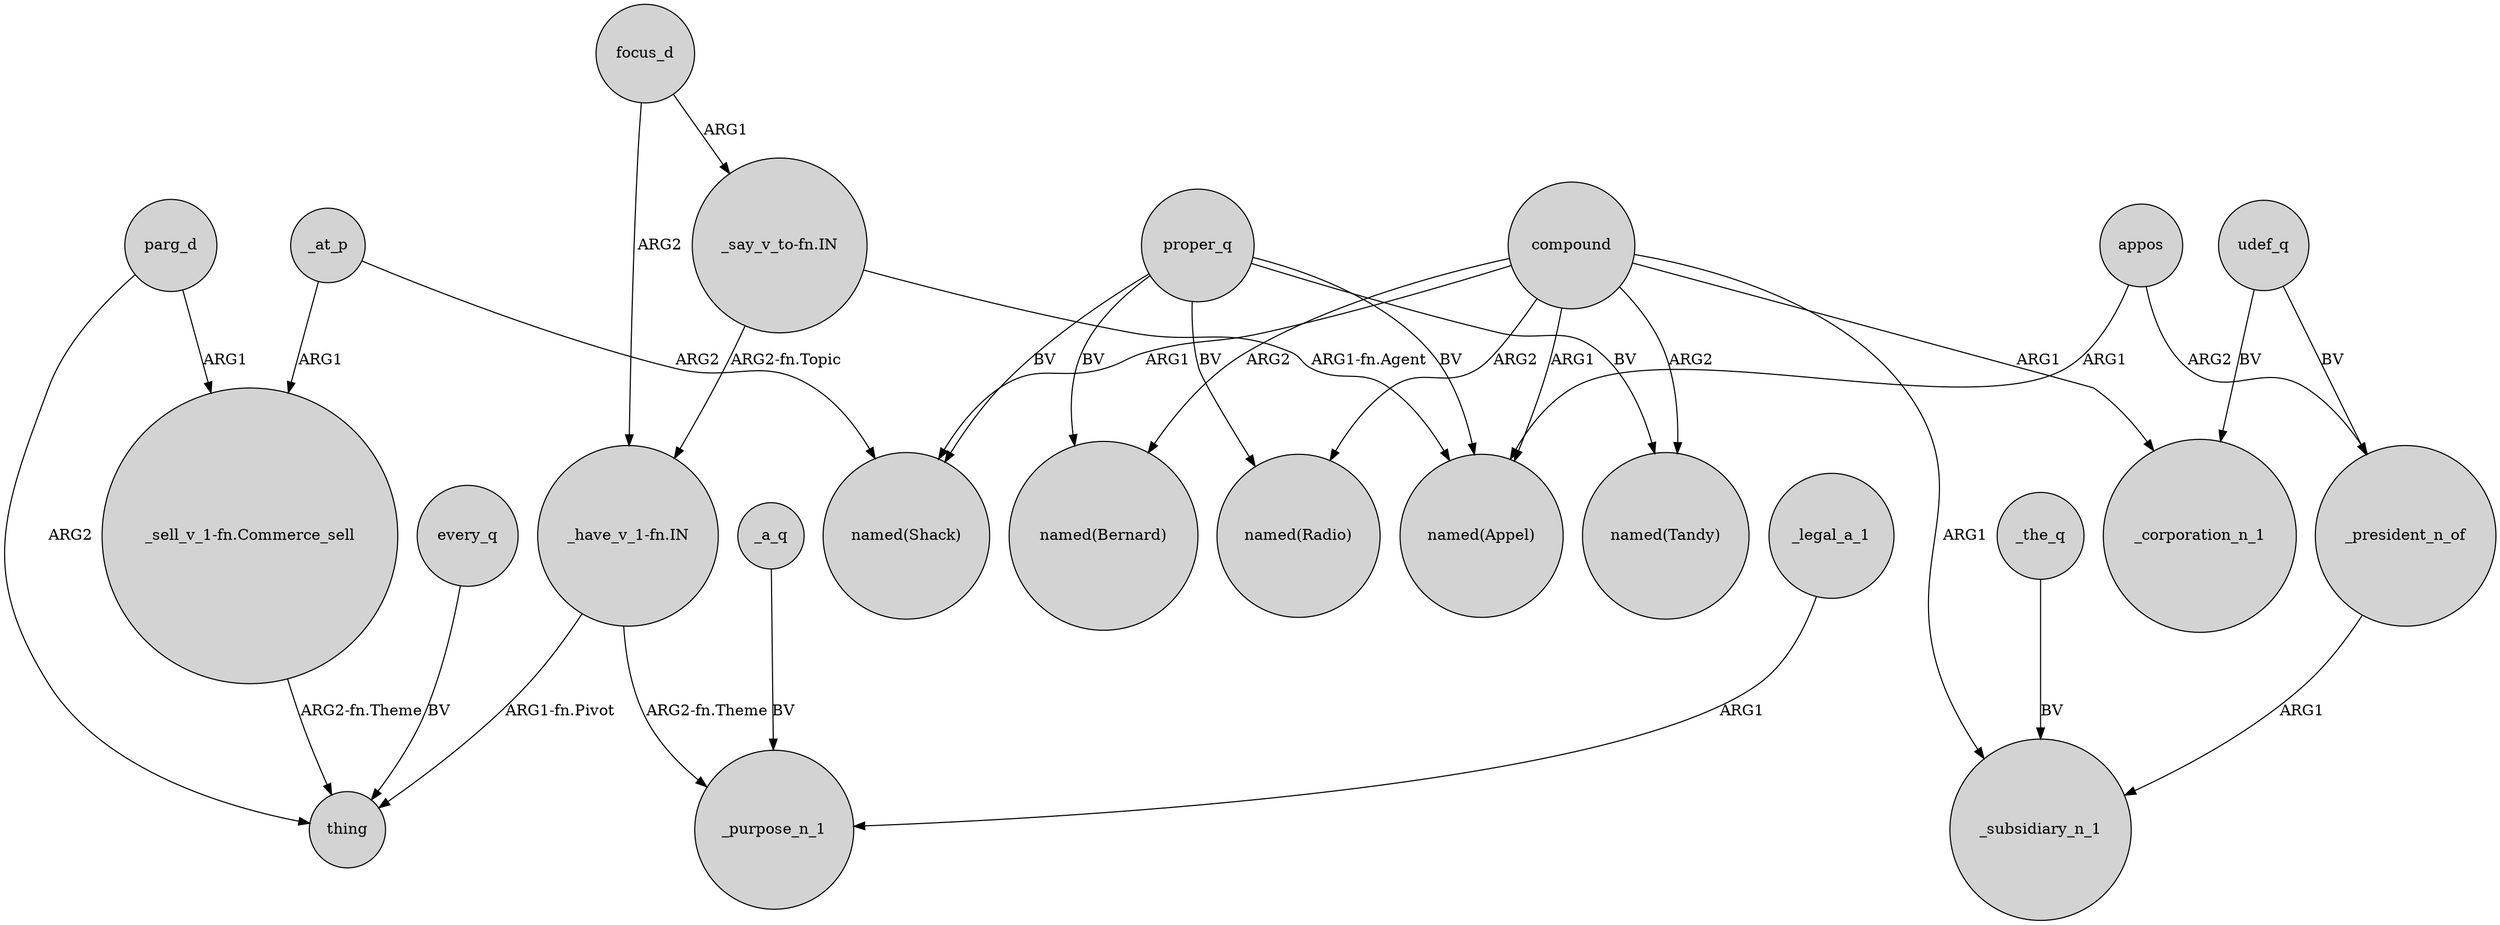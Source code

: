 digraph {
	node [shape=circle style=filled]
	_legal_a_1 -> _purpose_n_1 [label=ARG1]
	compound -> "named(Tandy)" [label=ARG2]
	compound -> "named(Shack)" [label=ARG1]
	proper_q -> "named(Tandy)" [label=BV]
	every_q -> thing [label=BV]
	parg_d -> thing [label=ARG2]
	focus_d -> "_have_v_1-fn.IN" [label=ARG2]
	_at_p -> "named(Shack)" [label=ARG2]
	proper_q -> "named(Shack)" [label=BV]
	parg_d -> "_sell_v_1-fn.Commerce_sell" [label=ARG1]
	proper_q -> "named(Appel)" [label=BV]
	proper_q -> "named(Radio)" [label=BV]
	compound -> "named(Bernard)" [label=ARG2]
	_the_q -> _subsidiary_n_1 [label=BV]
	"_say_v_to-fn.IN" -> "named(Appel)" [label="ARG1-fn.Agent"]
	appos -> "named(Appel)" [label=ARG1]
	proper_q -> "named(Bernard)" [label=BV]
	appos -> _president_n_of [label=ARG2]
	udef_q -> _corporation_n_1 [label=BV]
	compound -> _corporation_n_1 [label=ARG1]
	udef_q -> _president_n_of [label=BV]
	"_sell_v_1-fn.Commerce_sell" -> thing [label="ARG2-fn.Theme"]
	_a_q -> _purpose_n_1 [label=BV]
	"_have_v_1-fn.IN" -> thing [label="ARG1-fn.Pivot"]
	compound -> "named(Radio)" [label=ARG2]
	compound -> _subsidiary_n_1 [label=ARG1]
	"_say_v_to-fn.IN" -> "_have_v_1-fn.IN" [label="ARG2-fn.Topic"]
	_president_n_of -> _subsidiary_n_1 [label=ARG1]
	compound -> "named(Appel)" [label=ARG1]
	_at_p -> "_sell_v_1-fn.Commerce_sell" [label=ARG1]
	"_have_v_1-fn.IN" -> _purpose_n_1 [label="ARG2-fn.Theme"]
	focus_d -> "_say_v_to-fn.IN" [label=ARG1]
}
